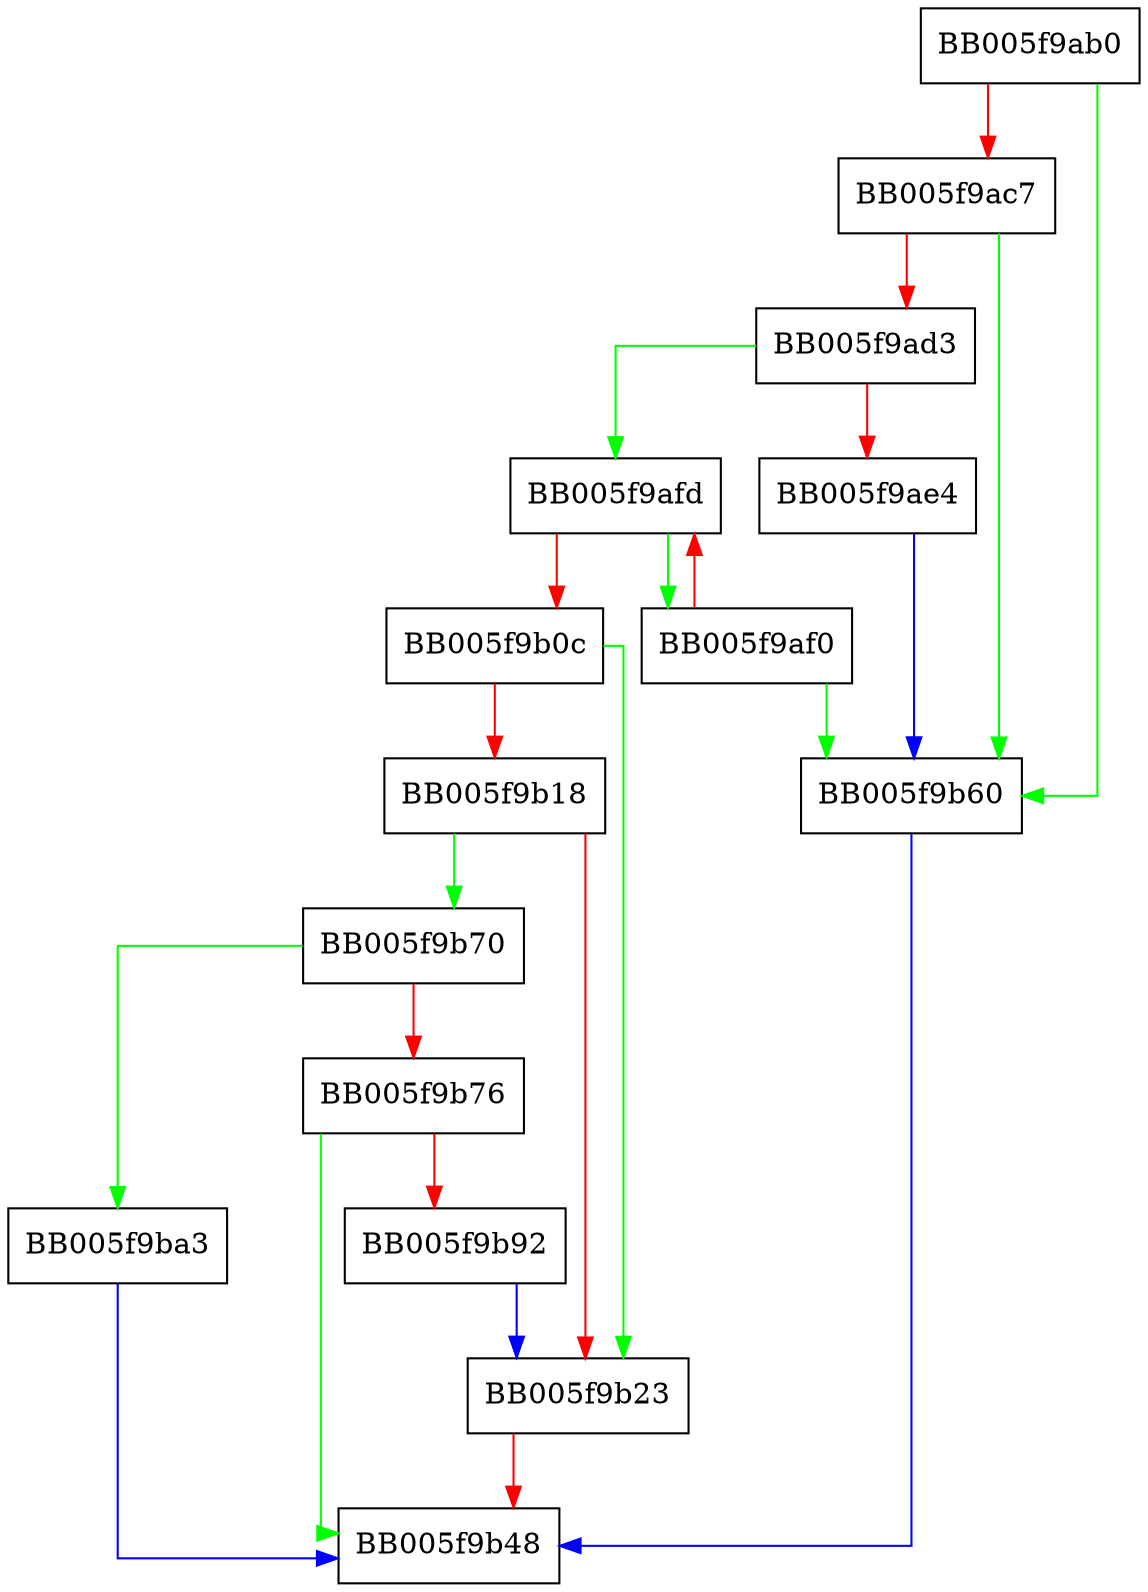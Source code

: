 digraph ossl_param_get1_octet_string {
  node [shape="box"];
  graph [splines=ortho];
  BB005f9ab0 -> BB005f9b60 [color="green"];
  BB005f9ab0 -> BB005f9ac7 [color="red"];
  BB005f9ac7 -> BB005f9b60 [color="green"];
  BB005f9ac7 -> BB005f9ad3 [color="red"];
  BB005f9ad3 -> BB005f9afd [color="green"];
  BB005f9ad3 -> BB005f9ae4 [color="red"];
  BB005f9ae4 -> BB005f9b60 [color="blue"];
  BB005f9af0 -> BB005f9b60 [color="green"];
  BB005f9af0 -> BB005f9afd [color="red"];
  BB005f9afd -> BB005f9af0 [color="green"];
  BB005f9afd -> BB005f9b0c [color="red"];
  BB005f9b0c -> BB005f9b23 [color="green"];
  BB005f9b0c -> BB005f9b18 [color="red"];
  BB005f9b18 -> BB005f9b70 [color="green"];
  BB005f9b18 -> BB005f9b23 [color="red"];
  BB005f9b23 -> BB005f9b48 [color="red"];
  BB005f9b60 -> BB005f9b48 [color="blue"];
  BB005f9b70 -> BB005f9ba3 [color="green"];
  BB005f9b70 -> BB005f9b76 [color="red"];
  BB005f9b76 -> BB005f9b48 [color="green"];
  BB005f9b76 -> BB005f9b92 [color="red"];
  BB005f9b92 -> BB005f9b23 [color="blue"];
  BB005f9ba3 -> BB005f9b48 [color="blue"];
}
